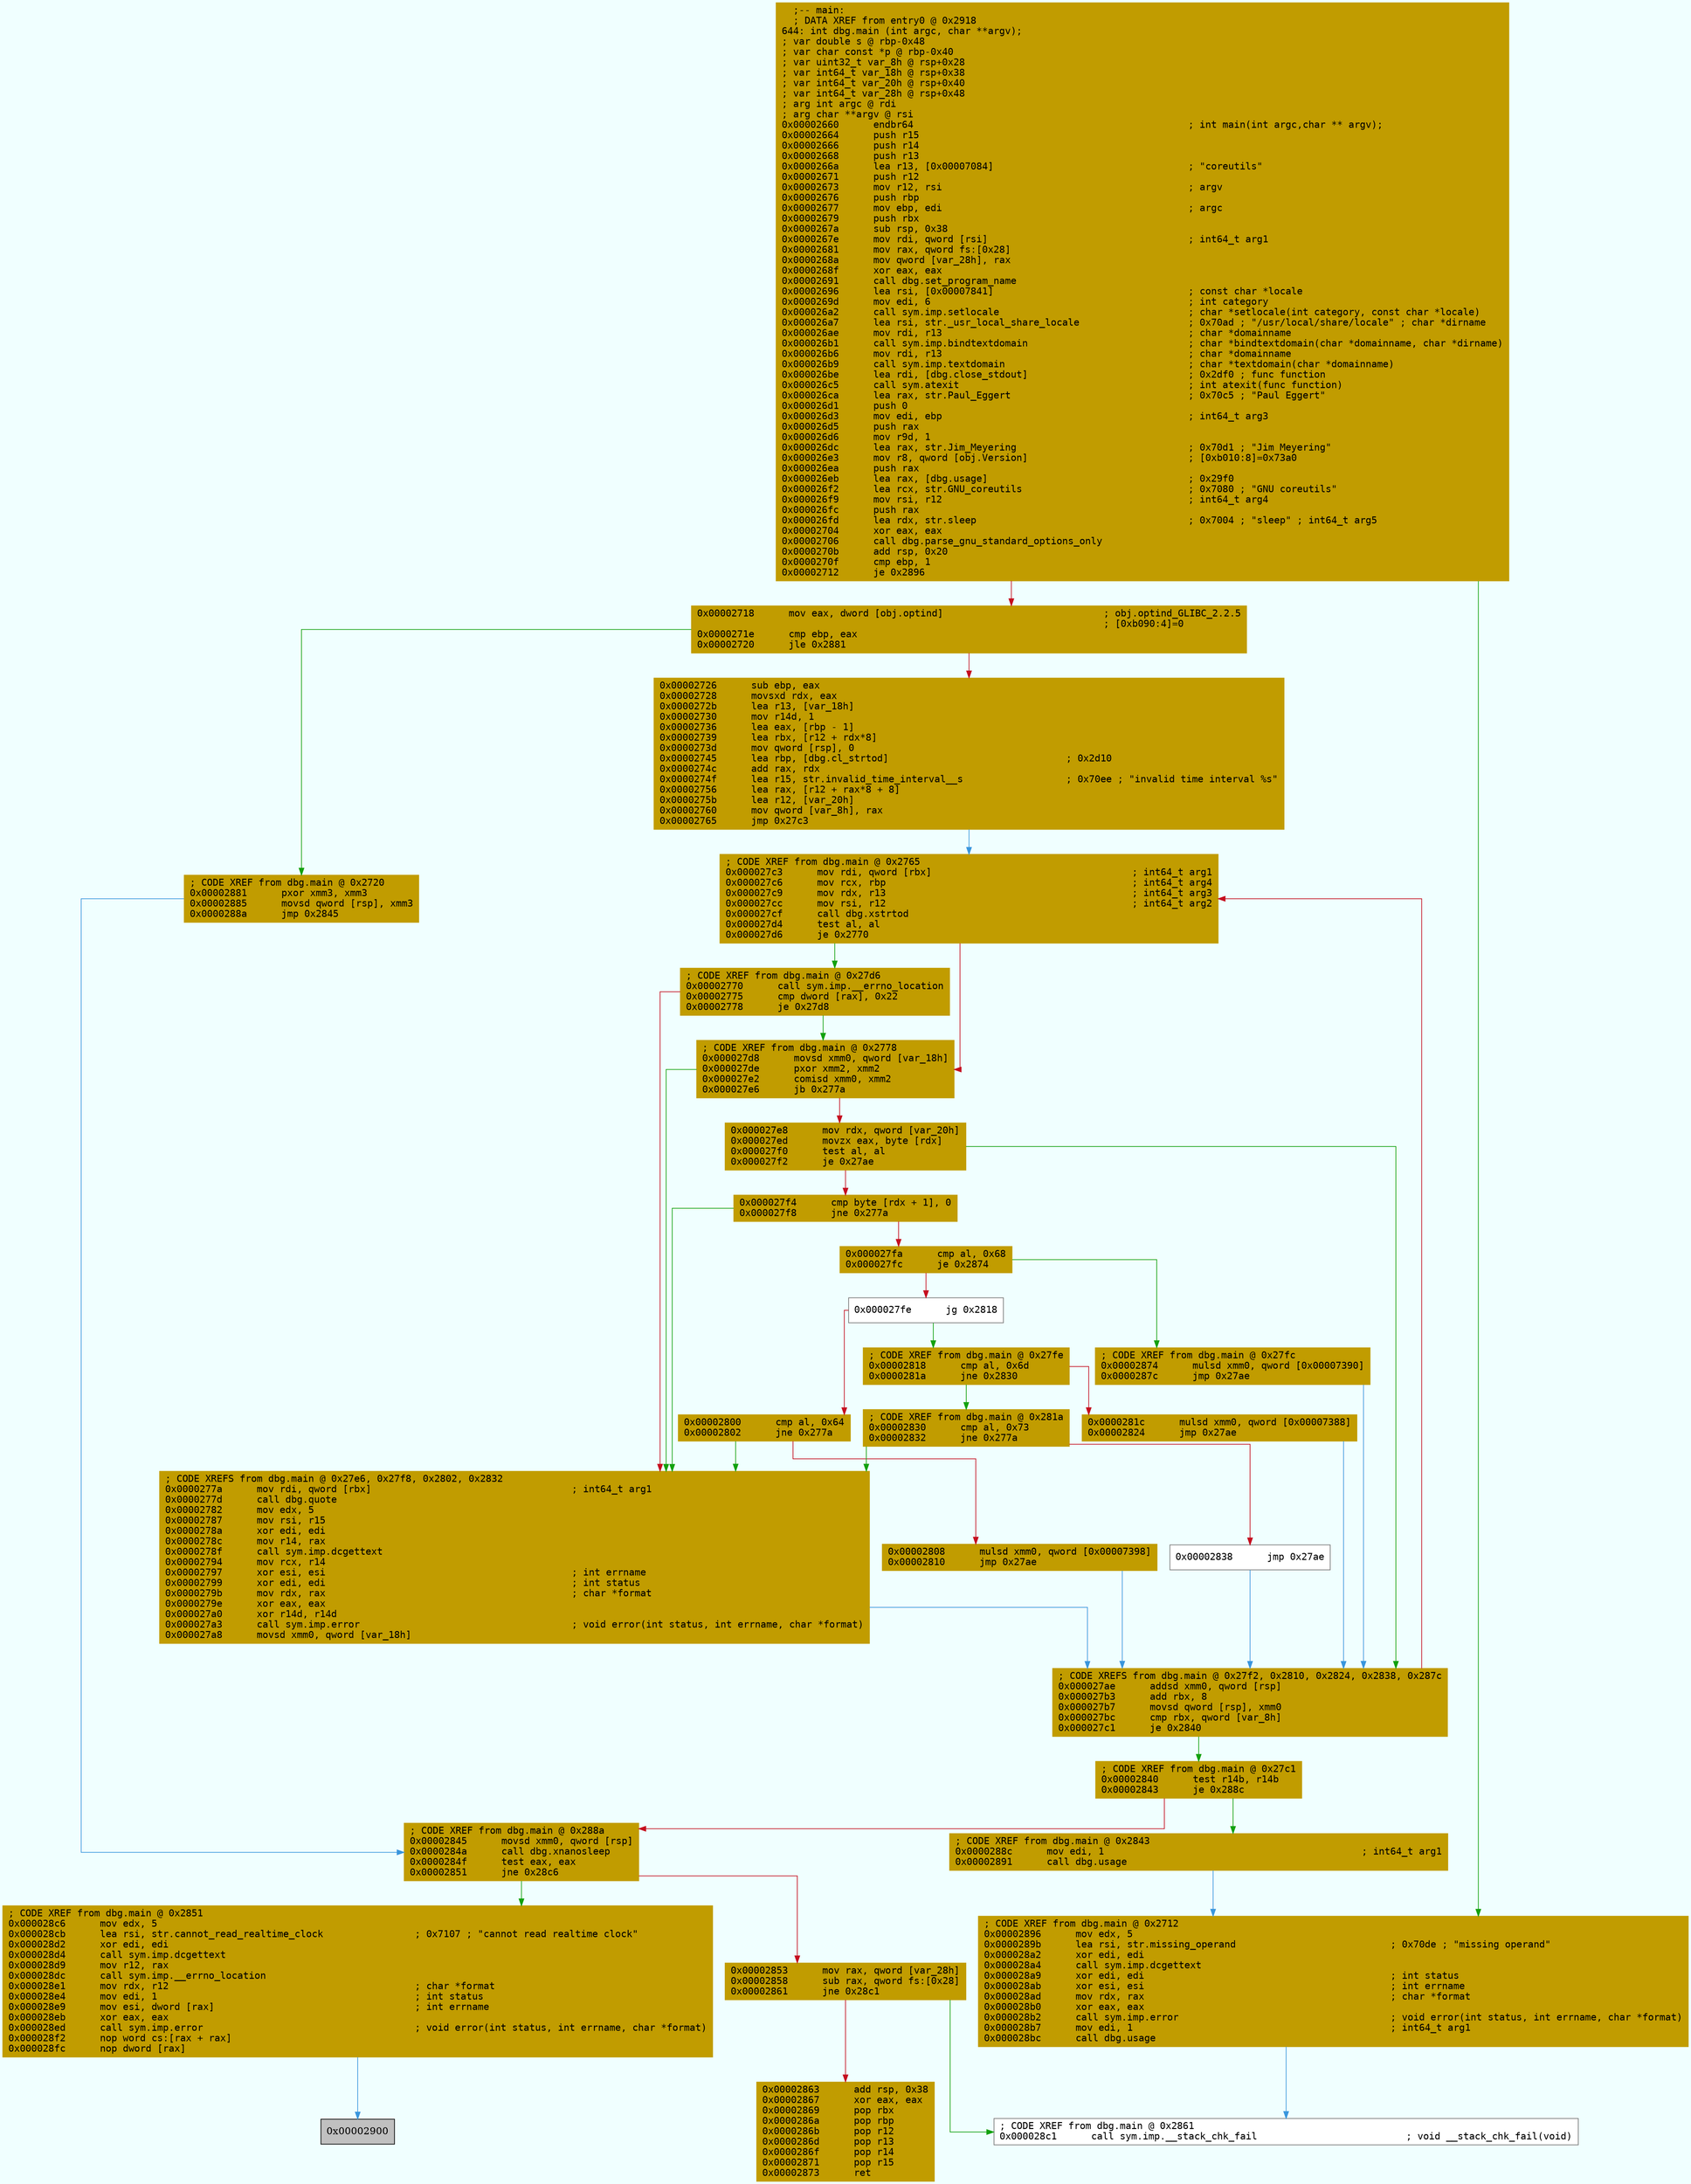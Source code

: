 digraph code {
	graph [bgcolor=azure fontsize=8 fontname="Courier" splines="ortho"];
	node [fillcolor=gray style=filled shape=box];
	edge [arrowhead="normal"];
	"0x00002660" [URL="dbg.main/0x00002660", fillcolor="#c19c00",color="#c19c00", fontname="Courier",label="  ;-- main:\l  ; DATA XREF from entry0 @ 0x2918\l644: int dbg.main (int argc, char **argv);\l; var double s @ rbp-0x48\l; var char const *p @ rbp-0x40\l; var uint32_t var_8h @ rsp+0x28\l; var int64_t var_18h @ rsp+0x38\l; var int64_t var_20h @ rsp+0x40\l; var int64_t var_28h @ rsp+0x48\l; arg int argc @ rdi\l; arg char **argv @ rsi\l0x00002660      endbr64                                                ; int main(int argc,char ** argv);\l0x00002664      push r15\l0x00002666      push r14\l0x00002668      push r13\l0x0000266a      lea r13, [0x00007084]                                  ; \"coreutils\"\l0x00002671      push r12\l0x00002673      mov r12, rsi                                           ; argv\l0x00002676      push rbp\l0x00002677      mov ebp, edi                                           ; argc\l0x00002679      push rbx\l0x0000267a      sub rsp, 0x38\l0x0000267e      mov rdi, qword [rsi]                                   ; int64_t arg1\l0x00002681      mov rax, qword fs:[0x28]\l0x0000268a      mov qword [var_28h], rax\l0x0000268f      xor eax, eax\l0x00002691      call dbg.set_program_name\l0x00002696      lea rsi, [0x00007841]                                  ; const char *locale\l0x0000269d      mov edi, 6                                             ; int category\l0x000026a2      call sym.imp.setlocale                                 ; char *setlocale(int category, const char *locale)\l0x000026a7      lea rsi, str._usr_local_share_locale                   ; 0x70ad ; \"/usr/local/share/locale\" ; char *dirname\l0x000026ae      mov rdi, r13                                           ; char *domainname\l0x000026b1      call sym.imp.bindtextdomain                            ; char *bindtextdomain(char *domainname, char *dirname)\l0x000026b6      mov rdi, r13                                           ; char *domainname\l0x000026b9      call sym.imp.textdomain                                ; char *textdomain(char *domainname)\l0x000026be      lea rdi, [dbg.close_stdout]                            ; 0x2df0 ; func function\l0x000026c5      call sym.atexit                                        ; int atexit(func function)\l0x000026ca      lea rax, str.Paul_Eggert                               ; 0x70c5 ; \"Paul Eggert\"\l0x000026d1      push 0\l0x000026d3      mov edi, ebp                                           ; int64_t arg3\l0x000026d5      push rax\l0x000026d6      mov r9d, 1\l0x000026dc      lea rax, str.Jim_Meyering                              ; 0x70d1 ; \"Jim Meyering\"\l0x000026e3      mov r8, qword [obj.Version]                            ; [0xb010:8]=0x73a0\l0x000026ea      push rax\l0x000026eb      lea rax, [dbg.usage]                                   ; 0x29f0\l0x000026f2      lea rcx, str.GNU_coreutils                             ; 0x7080 ; \"GNU coreutils\"\l0x000026f9      mov rsi, r12                                           ; int64_t arg4\l0x000026fc      push rax\l0x000026fd      lea rdx, str.sleep                                     ; 0x7004 ; \"sleep\" ; int64_t arg5\l0x00002704      xor eax, eax\l0x00002706      call dbg.parse_gnu_standard_options_only\l0x0000270b      add rsp, 0x20\l0x0000270f      cmp ebp, 1\l0x00002712      je 0x2896\l"]
	"0x00002718" [URL="dbg.main/0x00002718", fillcolor="#c19c00",color="#c19c00", fontname="Courier",label="0x00002718      mov eax, dword [obj.optind]                            ; obj.optind_GLIBC_2.2.5\l                                                                       ; [0xb090:4]=0\l0x0000271e      cmp ebp, eax\l0x00002720      jle 0x2881\l"]
	"0x00002726" [URL="dbg.main/0x00002726", fillcolor="#c19c00",color="#c19c00", fontname="Courier",label="0x00002726      sub ebp, eax\l0x00002728      movsxd rdx, eax\l0x0000272b      lea r13, [var_18h]\l0x00002730      mov r14d, 1\l0x00002736      lea eax, [rbp - 1]\l0x00002739      lea rbx, [r12 + rdx*8]\l0x0000273d      mov qword [rsp], 0\l0x00002745      lea rbp, [dbg.cl_strtod]                               ; 0x2d10\l0x0000274c      add rax, rdx\l0x0000274f      lea r15, str.invalid_time_interval__s                  ; 0x70ee ; \"invalid time interval %s\"\l0x00002756      lea rax, [r12 + rax*8 + 8]\l0x0000275b      lea r12, [var_20h]\l0x00002760      mov qword [var_8h], rax\l0x00002765      jmp 0x27c3\l"]
	"0x00002770" [URL="dbg.main/0x00002770", fillcolor="#c19c00",color="#c19c00", fontname="Courier",label="; CODE XREF from dbg.main @ 0x27d6\l0x00002770      call sym.imp.__errno_location\l0x00002775      cmp dword [rax], 0x22\l0x00002778      je 0x27d8\l"]
	"0x0000277a" [URL="dbg.main/0x0000277a", fillcolor="#c19c00",color="#c19c00", fontname="Courier",label="; CODE XREFS from dbg.main @ 0x27e6, 0x27f8, 0x2802, 0x2832\l0x0000277a      mov rdi, qword [rbx]                                   ; int64_t arg1\l0x0000277d      call dbg.quote\l0x00002782      mov edx, 5\l0x00002787      mov rsi, r15\l0x0000278a      xor edi, edi\l0x0000278c      mov r14, rax\l0x0000278f      call sym.imp.dcgettext\l0x00002794      mov rcx, r14\l0x00002797      xor esi, esi                                           ; int errname\l0x00002799      xor edi, edi                                           ; int status\l0x0000279b      mov rdx, rax                                           ; char *format\l0x0000279e      xor eax, eax\l0x000027a0      xor r14d, r14d\l0x000027a3      call sym.imp.error                                     ; void error(int status, int errname, char *format)\l0x000027a8      movsd xmm0, qword [var_18h]\l"]
	"0x000027ae" [URL="dbg.main/0x000027ae", fillcolor="#c19c00",color="#c19c00", fontname="Courier",label="; CODE XREFS from dbg.main @ 0x27f2, 0x2810, 0x2824, 0x2838, 0x287c\l0x000027ae      addsd xmm0, qword [rsp]\l0x000027b3      add rbx, 8\l0x000027b7      movsd qword [rsp], xmm0\l0x000027bc      cmp rbx, qword [var_8h]\l0x000027c1      je 0x2840\l"]
	"0x000027c3" [URL="dbg.main/0x000027c3", fillcolor="#c19c00",color="#c19c00", fontname="Courier",label="; CODE XREF from dbg.main @ 0x2765\l0x000027c3      mov rdi, qword [rbx]                                   ; int64_t arg1\l0x000027c6      mov rcx, rbp                                           ; int64_t arg4\l0x000027c9      mov rdx, r13                                           ; int64_t arg3\l0x000027cc      mov rsi, r12                                           ; int64_t arg2\l0x000027cf      call dbg.xstrtod\l0x000027d4      test al, al\l0x000027d6      je 0x2770\l"]
	"0x000027d8" [URL="dbg.main/0x000027d8", fillcolor="#c19c00",color="#c19c00", fontname="Courier",label="; CODE XREF from dbg.main @ 0x2778\l0x000027d8      movsd xmm0, qword [var_18h]\l0x000027de      pxor xmm2, xmm2\l0x000027e2      comisd xmm0, xmm2\l0x000027e6      jb 0x277a\l"]
	"0x000027e8" [URL="dbg.main/0x000027e8", fillcolor="#c19c00",color="#c19c00", fontname="Courier",label="0x000027e8      mov rdx, qword [var_20h]\l0x000027ed      movzx eax, byte [rdx]\l0x000027f0      test al, al\l0x000027f2      je 0x27ae\l"]
	"0x000027f4" [URL="dbg.main/0x000027f4", fillcolor="#c19c00",color="#c19c00", fontname="Courier",label="0x000027f4      cmp byte [rdx + 1], 0\l0x000027f8      jne 0x277a\l"]
	"0x000027fa" [URL="dbg.main/0x000027fa", fillcolor="#c19c00",color="#c19c00", fontname="Courier",label="0x000027fa      cmp al, 0x68\l0x000027fc      je 0x2874\l"]
	"0x000027fe" [URL="dbg.main/0x000027fe", fillcolor="white",color="#767676", fontname="Courier",label="0x000027fe      jg 0x2818\l"]
	"0x00002800" [URL="dbg.main/0x00002800", fillcolor="#c19c00",color="#c19c00", fontname="Courier",label="0x00002800      cmp al, 0x64\l0x00002802      jne 0x277a\l"]
	"0x00002808" [URL="dbg.main/0x00002808", fillcolor="#c19c00",color="#c19c00", fontname="Courier",label="0x00002808      mulsd xmm0, qword [0x00007398]\l0x00002810      jmp 0x27ae\l"]
	"0x00002818" [URL="dbg.main/0x00002818", fillcolor="#c19c00",color="#c19c00", fontname="Courier",label="; CODE XREF from dbg.main @ 0x27fe\l0x00002818      cmp al, 0x6d\l0x0000281a      jne 0x2830\l"]
	"0x0000281c" [URL="dbg.main/0x0000281c", fillcolor="#c19c00",color="#c19c00", fontname="Courier",label="0x0000281c      mulsd xmm0, qword [0x00007388]\l0x00002824      jmp 0x27ae\l"]
	"0x00002830" [URL="dbg.main/0x00002830", fillcolor="#c19c00",color="#c19c00", fontname="Courier",label="; CODE XREF from dbg.main @ 0x281a\l0x00002830      cmp al, 0x73\l0x00002832      jne 0x277a\l"]
	"0x00002838" [URL="dbg.main/0x00002838", fillcolor="white",color="#767676", fontname="Courier",label="0x00002838      jmp 0x27ae\l"]
	"0x00002840" [URL="dbg.main/0x00002840", fillcolor="#c19c00",color="#c19c00", fontname="Courier",label="; CODE XREF from dbg.main @ 0x27c1\l0x00002840      test r14b, r14b\l0x00002843      je 0x288c\l"]
	"0x00002845" [URL="dbg.main/0x00002845", fillcolor="#c19c00",color="#c19c00", fontname="Courier",label="; CODE XREF from dbg.main @ 0x288a\l0x00002845      movsd xmm0, qword [rsp]\l0x0000284a      call dbg.xnanosleep\l0x0000284f      test eax, eax\l0x00002851      jne 0x28c6\l"]
	"0x00002853" [URL="dbg.main/0x00002853", fillcolor="#c19c00",color="#c19c00", fontname="Courier",label="0x00002853      mov rax, qword [var_28h]\l0x00002858      sub rax, qword fs:[0x28]\l0x00002861      jne 0x28c1\l"]
	"0x00002863" [URL="dbg.main/0x00002863", fillcolor="#c19c00",color="#c19c00", fontname="Courier",label="0x00002863      add rsp, 0x38\l0x00002867      xor eax, eax\l0x00002869      pop rbx\l0x0000286a      pop rbp\l0x0000286b      pop r12\l0x0000286d      pop r13\l0x0000286f      pop r14\l0x00002871      pop r15\l0x00002873      ret\l"]
	"0x00002874" [URL="dbg.main/0x00002874", fillcolor="#c19c00",color="#c19c00", fontname="Courier",label="; CODE XREF from dbg.main @ 0x27fc\l0x00002874      mulsd xmm0, qword [0x00007390]\l0x0000287c      jmp 0x27ae\l"]
	"0x00002881" [URL="dbg.main/0x00002881", fillcolor="#c19c00",color="#c19c00", fontname="Courier",label="; CODE XREF from dbg.main @ 0x2720\l0x00002881      pxor xmm3, xmm3\l0x00002885      movsd qword [rsp], xmm3\l0x0000288a      jmp 0x2845\l"]
	"0x0000288c" [URL="dbg.main/0x0000288c", fillcolor="#c19c00",color="#c19c00", fontname="Courier",label="; CODE XREF from dbg.main @ 0x2843\l0x0000288c      mov edi, 1                                             ; int64_t arg1\l0x00002891      call dbg.usage\l"]
	"0x00002896" [URL="dbg.main/0x00002896", fillcolor="#c19c00",color="#c19c00", fontname="Courier",label="; CODE XREF from dbg.main @ 0x2712\l0x00002896      mov edx, 5\l0x0000289b      lea rsi, str.missing_operand                           ; 0x70de ; \"missing operand\"\l0x000028a2      xor edi, edi\l0x000028a4      call sym.imp.dcgettext\l0x000028a9      xor edi, edi                                           ; int status\l0x000028ab      xor esi, esi                                           ; int errname\l0x000028ad      mov rdx, rax                                           ; char *format\l0x000028b0      xor eax, eax\l0x000028b2      call sym.imp.error                                     ; void error(int status, int errname, char *format)\l0x000028b7      mov edi, 1                                             ; int64_t arg1\l0x000028bc      call dbg.usage\l"]
	"0x000028c1" [URL="dbg.main/0x000028c1", fillcolor="white",color="#767676", fontname="Courier",label="; CODE XREF from dbg.main @ 0x2861\l0x000028c1      call sym.imp.__stack_chk_fail                          ; void __stack_chk_fail(void)\l"]
	"0x000028c6" [URL="dbg.main/0x000028c6", fillcolor="#c19c00",color="#c19c00", fontname="Courier",label="; CODE XREF from dbg.main @ 0x2851\l0x000028c6      mov edx, 5\l0x000028cb      lea rsi, str.cannot_read_realtime_clock                ; 0x7107 ; \"cannot read realtime clock\"\l0x000028d2      xor edi, edi\l0x000028d4      call sym.imp.dcgettext\l0x000028d9      mov r12, rax\l0x000028dc      call sym.imp.__errno_location\l0x000028e1      mov rdx, r12                                           ; char *format\l0x000028e4      mov edi, 1                                             ; int status\l0x000028e9      mov esi, dword [rax]                                   ; int errname\l0x000028eb      xor eax, eax\l0x000028ed      call sym.imp.error                                     ; void error(int status, int errname, char *format)\l0x000028f2      nop word cs:[rax + rax]\l0x000028fc      nop dword [rax]\l"]
        "0x00002660" -> "0x00002896" [color="#13a10e"];
        "0x00002660" -> "0x00002718" [color="#c50f1f"];
        "0x00002718" -> "0x00002881" [color="#13a10e"];
        "0x00002718" -> "0x00002726" [color="#c50f1f"];
        "0x00002726" -> "0x000027c3" [color="#3a96dd"];
        "0x00002770" -> "0x000027d8" [color="#13a10e"];
        "0x00002770" -> "0x0000277a" [color="#c50f1f"];
        "0x0000277a" -> "0x000027ae" [color="#3a96dd"];
        "0x000027ae" -> "0x00002840" [color="#13a10e"];
        "0x000027ae" -> "0x000027c3" [color="#c50f1f"];
        "0x000027c3" -> "0x00002770" [color="#13a10e"];
        "0x000027c3" -> "0x000027d8" [color="#c50f1f"];
        "0x000027d8" -> "0x0000277a" [color="#13a10e"];
        "0x000027d8" -> "0x000027e8" [color="#c50f1f"];
        "0x000027e8" -> "0x000027ae" [color="#13a10e"];
        "0x000027e8" -> "0x000027f4" [color="#c50f1f"];
        "0x000027f4" -> "0x0000277a" [color="#13a10e"];
        "0x000027f4" -> "0x000027fa" [color="#c50f1f"];
        "0x000027fa" -> "0x00002874" [color="#13a10e"];
        "0x000027fa" -> "0x000027fe" [color="#c50f1f"];
        "0x000027fe" -> "0x00002818" [color="#13a10e"];
        "0x000027fe" -> "0x00002800" [color="#c50f1f"];
        "0x00002800" -> "0x0000277a" [color="#13a10e"];
        "0x00002800" -> "0x00002808" [color="#c50f1f"];
        "0x00002808" -> "0x000027ae" [color="#3a96dd"];
        "0x00002818" -> "0x00002830" [color="#13a10e"];
        "0x00002818" -> "0x0000281c" [color="#c50f1f"];
        "0x0000281c" -> "0x000027ae" [color="#3a96dd"];
        "0x00002830" -> "0x0000277a" [color="#13a10e"];
        "0x00002830" -> "0x00002838" [color="#c50f1f"];
        "0x00002838" -> "0x000027ae" [color="#3a96dd"];
        "0x00002840" -> "0x0000288c" [color="#13a10e"];
        "0x00002840" -> "0x00002845" [color="#c50f1f"];
        "0x00002845" -> "0x000028c6" [color="#13a10e"];
        "0x00002845" -> "0x00002853" [color="#c50f1f"];
        "0x00002853" -> "0x000028c1" [color="#13a10e"];
        "0x00002853" -> "0x00002863" [color="#c50f1f"];
        "0x00002874" -> "0x000027ae" [color="#3a96dd"];
        "0x00002881" -> "0x00002845" [color="#3a96dd"];
        "0x0000288c" -> "0x00002896" [color="#3a96dd"];
        "0x00002896" -> "0x000028c1" [color="#3a96dd"];
        "0x000028c6" -> "0x00002900" [color="#3a96dd"];
}
